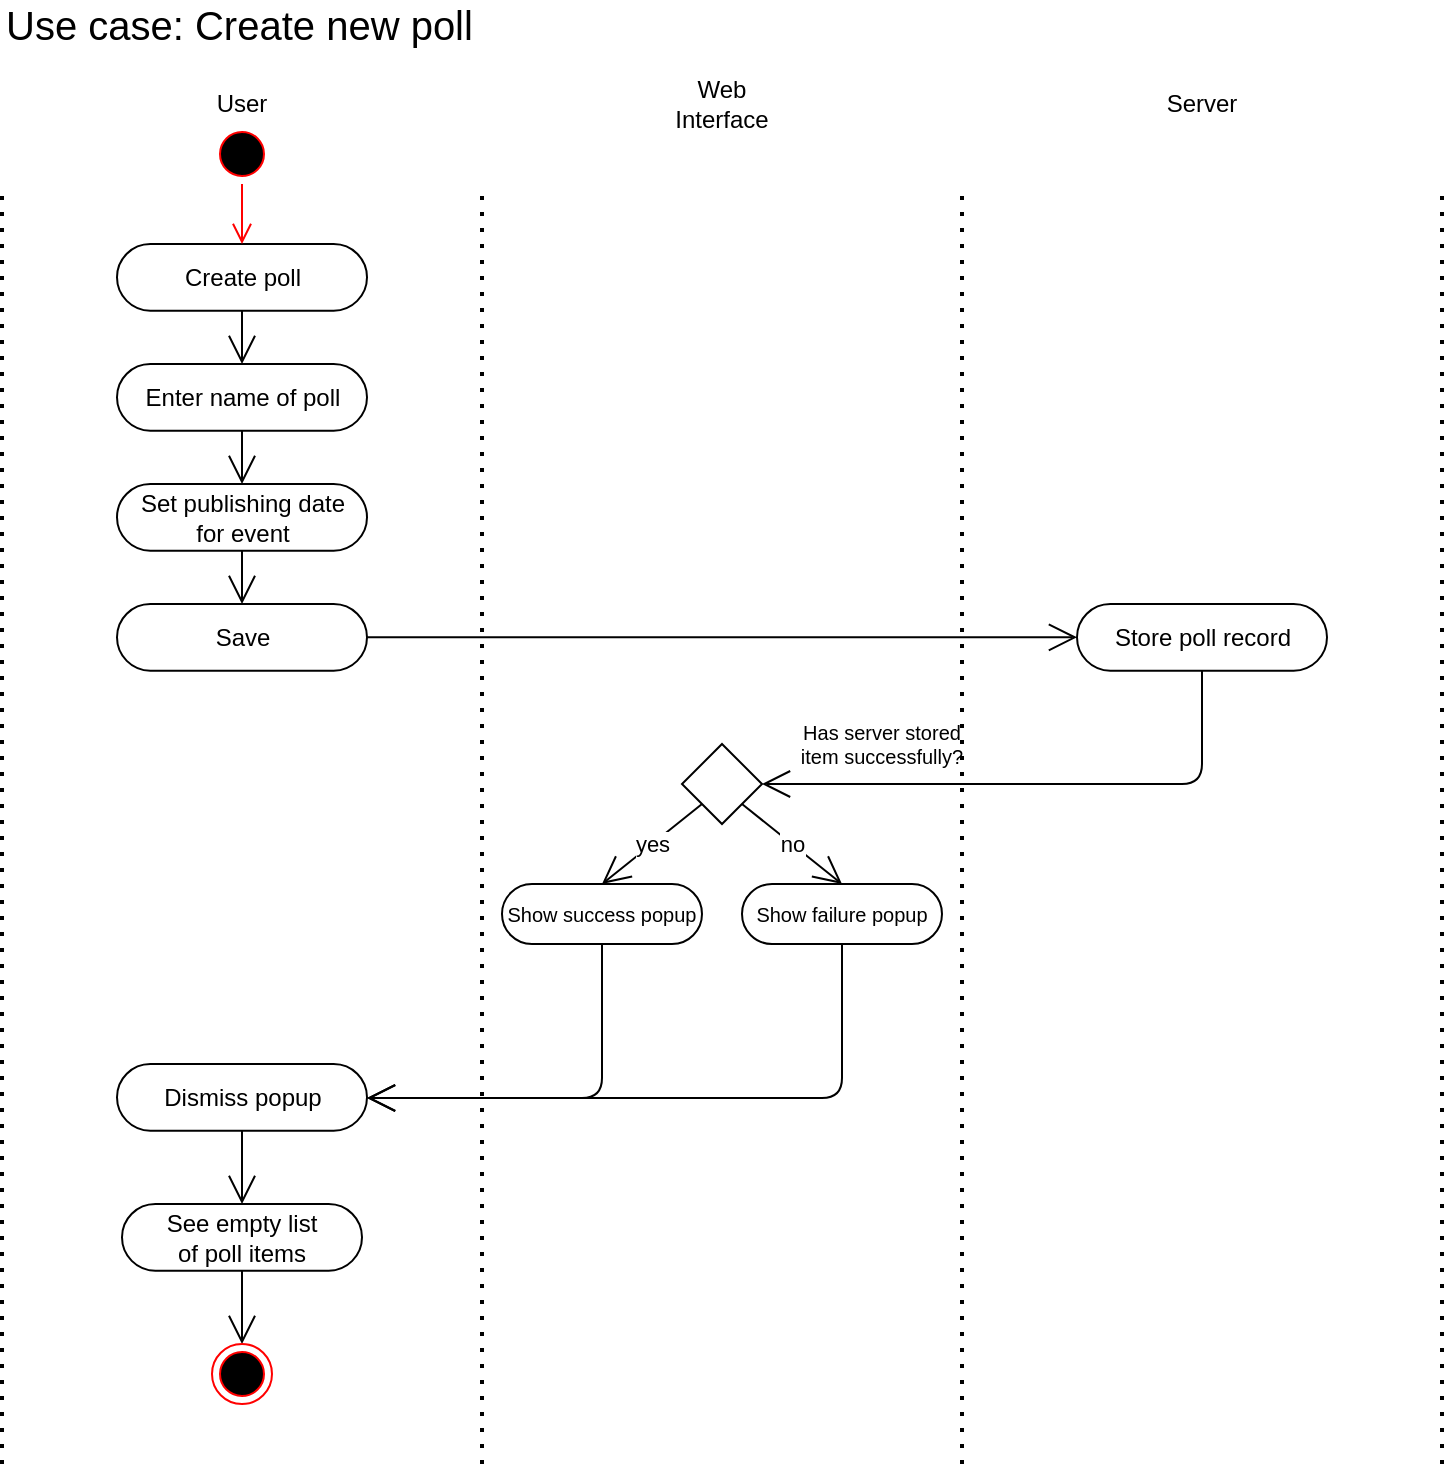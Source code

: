 <mxfile version="13.8.0" type="google"><diagram id="GocrfeRS6b1qpwub8BYD" name="Page-1"><mxGraphModel dx="1422" dy="1805" grid="1" gridSize="10" guides="1" tooltips="1" connect="1" arrows="1" fold="1" page="1" pageScale="1" pageWidth="850" pageHeight="1100" math="0" shadow="0"><root><mxCell id="0"/><mxCell id="1" parent="0"/><mxCell id="xQHifoGdtHOiYe6AteHw-1" value="" style="endArrow=none;dashed=1;html=1;dashPattern=1 3;strokeWidth=2;" parent="1" edge="1"><mxGeometry width="50" height="50" relative="1" as="geometry"><mxPoint x="280" y="680" as="sourcePoint"/><mxPoint x="280" y="40" as="targetPoint"/></mxGeometry></mxCell><mxCell id="xQHifoGdtHOiYe6AteHw-3" value="" style="endArrow=none;dashed=1;html=1;dashPattern=1 3;strokeWidth=2;" parent="1" edge="1"><mxGeometry width="50" height="50" relative="1" as="geometry"><mxPoint x="520" y="680" as="sourcePoint"/><mxPoint x="520" y="40" as="targetPoint"/></mxGeometry></mxCell><mxCell id="xQHifoGdtHOiYe6AteHw-4" value="" style="endArrow=none;dashed=1;html=1;dashPattern=1 3;strokeWidth=2;" parent="1" edge="1"><mxGeometry width="50" height="50" relative="1" as="geometry"><mxPoint x="760" y="680" as="sourcePoint"/><mxPoint x="760" y="40" as="targetPoint"/></mxGeometry></mxCell><mxCell id="xQHifoGdtHOiYe6AteHw-5" value="" style="endArrow=none;dashed=1;html=1;dashPattern=1 3;strokeWidth=2;" parent="1" edge="1"><mxGeometry width="50" height="50" relative="1" as="geometry"><mxPoint x="40" y="680" as="sourcePoint"/><mxPoint x="40" y="40" as="targetPoint"/></mxGeometry></mxCell><mxCell id="xQHifoGdtHOiYe6AteHw-6" value="User" style="text;html=1;strokeColor=none;fillColor=none;align=center;verticalAlign=middle;whiteSpace=wrap;rounded=0;" parent="1" vertex="1"><mxGeometry x="140" y="-10" width="40" height="20" as="geometry"/></mxCell><mxCell id="xQHifoGdtHOiYe6AteHw-7" value="Web Interface" style="text;html=1;strokeColor=none;fillColor=none;align=center;verticalAlign=middle;whiteSpace=wrap;rounded=0;" parent="1" vertex="1"><mxGeometry x="380" y="-10" width="40" height="20" as="geometry"/></mxCell><mxCell id="xQHifoGdtHOiYe6AteHw-9" value="Server" style="text;html=1;strokeColor=none;fillColor=none;align=center;verticalAlign=middle;whiteSpace=wrap;rounded=0;" parent="1" vertex="1"><mxGeometry x="620" y="-10" width="40" height="20" as="geometry"/></mxCell><mxCell id="xQHifoGdtHOiYe6AteHw-13" value="Create poll" style="rounded=1;whiteSpace=wrap;html=1;arcSize=50;fillColor=none;" parent="1" vertex="1"><mxGeometry x="97.5" y="70" width="125" height="33.33" as="geometry"/></mxCell><mxCell id="xQHifoGdtHOiYe6AteHw-16" value="" style="endArrow=open;endFill=1;endSize=12;html=1;fontFamily=Helvetica;fontSize=11;fontColor=#000000;align=center;strokeColor=#000000;entryX=0.5;entryY=0;entryDx=0;entryDy=0;" parent="1" source="xQHifoGdtHOiYe6AteHw-13" target="xQHifoGdtHOiYe6AteHw-17" edge="1"><mxGeometry width="50" height="50" relative="1" as="geometry"><mxPoint x="240" y="260" as="sourcePoint"/><mxPoint x="160" y="200" as="targetPoint"/></mxGeometry></mxCell><mxCell id="mo-25rlrMZRseZjnQNnw-3" style="endArrow=open;endFill=1;endSize=12;html=1;fontFamily=Helvetica;fontSize=11;fontColor=#000000;align=center;strokeColor=#000000;edgeStyle=orthogonalEdgeStyle;" parent="1" source="xQHifoGdtHOiYe6AteHw-17" target="mo-25rlrMZRseZjnQNnw-1" edge="1"><mxGeometry relative="1" as="geometry"/></mxCell><mxCell id="xQHifoGdtHOiYe6AteHw-17" value="Enter name of poll" style="rounded=1;whiteSpace=wrap;html=1;arcSize=50;fillColor=none;" parent="1" vertex="1"><mxGeometry x="97.5" y="130" width="125" height="33.33" as="geometry"/></mxCell><mxCell id="mo-25rlrMZRseZjnQNnw-14" style="endArrow=open;endFill=1;endSize=12;html=1;fontFamily=Helvetica;fontSize=11;fontColor=#000000;align=center;strokeColor=#000000;edgeStyle=orthogonalEdgeStyle;" parent="1" source="xQHifoGdtHOiYe6AteHw-19" target="xQHifoGdtHOiYe6AteHw-41" edge="1"><mxGeometry relative="1" as="geometry"/></mxCell><mxCell id="xQHifoGdtHOiYe6AteHw-19" value="See empty list&lt;br&gt;of poll items" style="rounded=1;whiteSpace=wrap;html=1;arcSize=50;fillColor=none;" parent="1" vertex="1"><mxGeometry x="100" y="550" width="120" height="33.33" as="geometry"/></mxCell><mxCell id="mo-25rlrMZRseZjnQNnw-7" style="endArrow=open;endFill=1;endSize=12;html=1;fontFamily=Helvetica;fontSize=11;fontColor=#000000;align=center;strokeColor=#000000;edgeStyle=orthogonalEdgeStyle;" parent="1" source="xQHifoGdtHOiYe6AteHw-30" target="xQHifoGdtHOiYe6AteHw-34" edge="1"><mxGeometry relative="1" as="geometry"><Array as="points"><mxPoint x="640" y="340"/></Array></mxGeometry></mxCell><mxCell id="xQHifoGdtHOiYe6AteHw-30" value="Store poll record" style="rounded=1;whiteSpace=wrap;html=1;arcSize=50;fillColor=none;" parent="1" vertex="1"><mxGeometry x="577.5" y="250" width="125" height="33.33" as="geometry"/></mxCell><mxCell id="mo-25rlrMZRseZjnQNnw-16" style="endArrow=open;endFill=1;endSize=12;html=1;fontFamily=Helvetica;fontSize=11;fontColor=#000000;align=center;strokeColor=#000000;edgeStyle=orthogonalEdgeStyle;" parent="1" source="xQHifoGdtHOiYe6AteHw-32" target="xQHifoGdtHOiYe6AteHw-39" edge="1"><mxGeometry relative="1" as="geometry"><Array as="points"><mxPoint x="340" y="497"/></Array></mxGeometry></mxCell><mxCell id="xQHifoGdtHOiYe6AteHw-32" value="Show success popup" style="rounded=1;whiteSpace=wrap;html=1;arcSize=50;fillColor=none;fontSize=10;" parent="1" vertex="1"><mxGeometry x="290" y="390" width="100" height="30" as="geometry"/></mxCell><mxCell id="mo-25rlrMZRseZjnQNnw-17" style="endArrow=open;endFill=1;endSize=12;html=1;fontFamily=Helvetica;fontSize=11;fontColor=#000000;align=center;strokeColor=#000000;edgeStyle=orthogonalEdgeStyle;" parent="1" source="xQHifoGdtHOiYe6AteHw-33" target="xQHifoGdtHOiYe6AteHw-39" edge="1"><mxGeometry relative="1" as="geometry"><Array as="points"><mxPoint x="460" y="497"/></Array></mxGeometry></mxCell><mxCell id="xQHifoGdtHOiYe6AteHw-33" value="Show failure popup" style="rounded=1;whiteSpace=wrap;html=1;arcSize=50;fillColor=none;fontSize=10;" parent="1" vertex="1"><mxGeometry x="410" y="390" width="100" height="30" as="geometry"/></mxCell><mxCell id="xQHifoGdtHOiYe6AteHw-34" value="" style="rhombus;whiteSpace=wrap;html=1;fillColor=none;" parent="1" vertex="1"><mxGeometry x="380" y="320" width="40" height="40" as="geometry"/></mxCell><mxCell id="xQHifoGdtHOiYe6AteHw-35" value="yes" style="endArrow=open;endFill=1;endSize=12;html=1;exitX=0;exitY=1;exitDx=0;exitDy=0;entryX=0.5;entryY=0;entryDx=0;entryDy=0;" parent="1" source="xQHifoGdtHOiYe6AteHw-34" target="xQHifoGdtHOiYe6AteHw-32" edge="1"><mxGeometry width="160" relative="1" as="geometry"><mxPoint x="350" y="380" as="sourcePoint"/><mxPoint x="510" y="380" as="targetPoint"/></mxGeometry></mxCell><mxCell id="xQHifoGdtHOiYe6AteHw-36" value="no" style="endArrow=open;endFill=1;endSize=12;html=1;exitX=1;exitY=1;exitDx=0;exitDy=0;entryX=0.5;entryY=0;entryDx=0;entryDy=0;" parent="1" source="xQHifoGdtHOiYe6AteHw-34" target="xQHifoGdtHOiYe6AteHw-33" edge="1"><mxGeometry width="160" relative="1" as="geometry"><mxPoint x="410" y="360" as="sourcePoint"/><mxPoint x="372.5" y="420" as="targetPoint"/></mxGeometry></mxCell><mxCell id="xQHifoGdtHOiYe6AteHw-37" value="Has server stored item successfully?" style="text;html=1;strokeColor=none;fillColor=none;align=center;verticalAlign=middle;whiteSpace=wrap;rounded=0;fontSize=10;" parent="1" vertex="1"><mxGeometry x="430" y="310" width="100" height="20" as="geometry"/></mxCell><mxCell id="xQHifoGdtHOiYe6AteHw-39" value="Dismiss popup" style="rounded=1;whiteSpace=wrap;html=1;arcSize=50;fillColor=none;" parent="1" vertex="1"><mxGeometry x="97.5" y="480" width="125" height="33.33" as="geometry"/></mxCell><mxCell id="xQHifoGdtHOiYe6AteHw-41" value="" style="ellipse;html=1;shape=endState;fillColor=#000000;strokeColor=#ff0000;" parent="1" vertex="1"><mxGeometry x="145" y="620" width="30" height="30" as="geometry"/></mxCell><mxCell id="xQHifoGdtHOiYe6AteHw-42" value="" style="ellipse;html=1;shape=startState;fillColor=#000000;strokeColor=#ff0000;" parent="1" vertex="1"><mxGeometry x="145" y="10" width="30" height="30" as="geometry"/></mxCell><mxCell id="xQHifoGdtHOiYe6AteHw-43" value="" style="edgeStyle=orthogonalEdgeStyle;html=1;verticalAlign=bottom;endArrow=open;endSize=8;strokeColor=#ff0000;entryX=0.5;entryY=0;entryDx=0;entryDy=0;" parent="1" source="xQHifoGdtHOiYe6AteHw-42" target="xQHifoGdtHOiYe6AteHw-13" edge="1"><mxGeometry relative="1" as="geometry"><mxPoint x="160" y="50" as="targetPoint"/></mxGeometry></mxCell><mxCell id="xQHifoGdtHOiYe6AteHw-62" value="Use case: Create new poll" style="text;html=1;strokeColor=none;fillColor=none;align=left;verticalAlign=middle;whiteSpace=wrap;rounded=0;fontSize=20;" parent="1" vertex="1"><mxGeometry x="40" y="-50" width="297" height="20" as="geometry"/></mxCell><mxCell id="mo-25rlrMZRseZjnQNnw-1" value="Set publishing date&lt;br&gt;for event" style="rounded=1;whiteSpace=wrap;html=1;arcSize=50;fillColor=none;" parent="1" vertex="1"><mxGeometry x="97.5" y="190" width="125" height="33.33" as="geometry"/></mxCell><mxCell id="mo-25rlrMZRseZjnQNnw-2" value="Save" style="rounded=1;whiteSpace=wrap;html=1;arcSize=50;fillColor=none;" parent="1" vertex="1"><mxGeometry x="97.5" y="250" width="125" height="33.33" as="geometry"/></mxCell><mxCell id="mo-25rlrMZRseZjnQNnw-4" value="" style="endArrow=open;endFill=1;endSize=12;html=1;exitX=0.5;exitY=1;exitDx=0;exitDy=0;entryX=0.5;entryY=0;entryDx=0;entryDy=0;" parent="1" source="mo-25rlrMZRseZjnQNnw-1" target="mo-25rlrMZRseZjnQNnw-2" edge="1"><mxGeometry width="160" relative="1" as="geometry"><mxPoint x="250" y="220" as="sourcePoint"/><mxPoint x="410" y="220" as="targetPoint"/></mxGeometry></mxCell><mxCell id="mo-25rlrMZRseZjnQNnw-6" value="" style="endArrow=open;endFill=1;endSize=12;html=1;exitX=1;exitY=0.5;exitDx=0;exitDy=0;entryX=0;entryY=0.5;entryDx=0;entryDy=0;" parent="1" source="mo-25rlrMZRseZjnQNnw-2" target="xQHifoGdtHOiYe6AteHw-30" edge="1"><mxGeometry width="160" relative="1" as="geometry"><mxPoint x="240" y="270" as="sourcePoint"/><mxPoint x="540" y="270" as="targetPoint"/></mxGeometry></mxCell><mxCell id="mo-25rlrMZRseZjnQNnw-8" value="" style="endArrow=open;endFill=1;endSize=12;html=1;exitX=0.5;exitY=1;exitDx=0;exitDy=0;" parent="1" source="xQHifoGdtHOiYe6AteHw-39" target="xQHifoGdtHOiYe6AteHw-19" edge="1"><mxGeometry width="160" relative="1" as="geometry"><mxPoint x="190" y="601.66" as="sourcePoint"/><mxPoint x="310" y="561.66" as="targetPoint"/></mxGeometry></mxCell></root></mxGraphModel></diagram></mxfile>